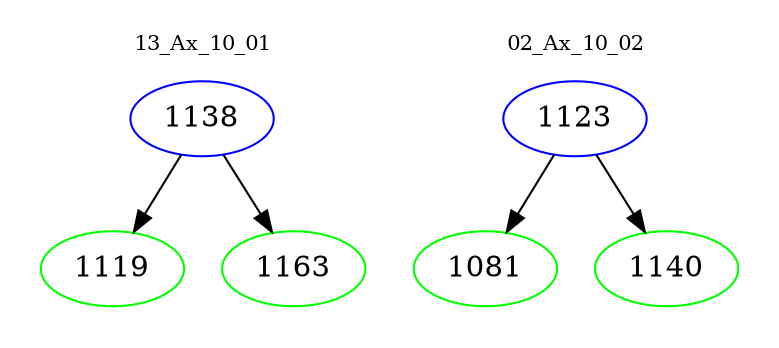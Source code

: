 digraph{
subgraph cluster_0 {
color = white
label = "13_Ax_10_01";
fontsize=10;
T0_1138 [label="1138", color="blue"]
T0_1138 -> T0_1119 [color="black"]
T0_1119 [label="1119", color="green"]
T0_1138 -> T0_1163 [color="black"]
T0_1163 [label="1163", color="green"]
}
subgraph cluster_1 {
color = white
label = "02_Ax_10_02";
fontsize=10;
T1_1123 [label="1123", color="blue"]
T1_1123 -> T1_1081 [color="black"]
T1_1081 [label="1081", color="green"]
T1_1123 -> T1_1140 [color="black"]
T1_1140 [label="1140", color="green"]
}
}
